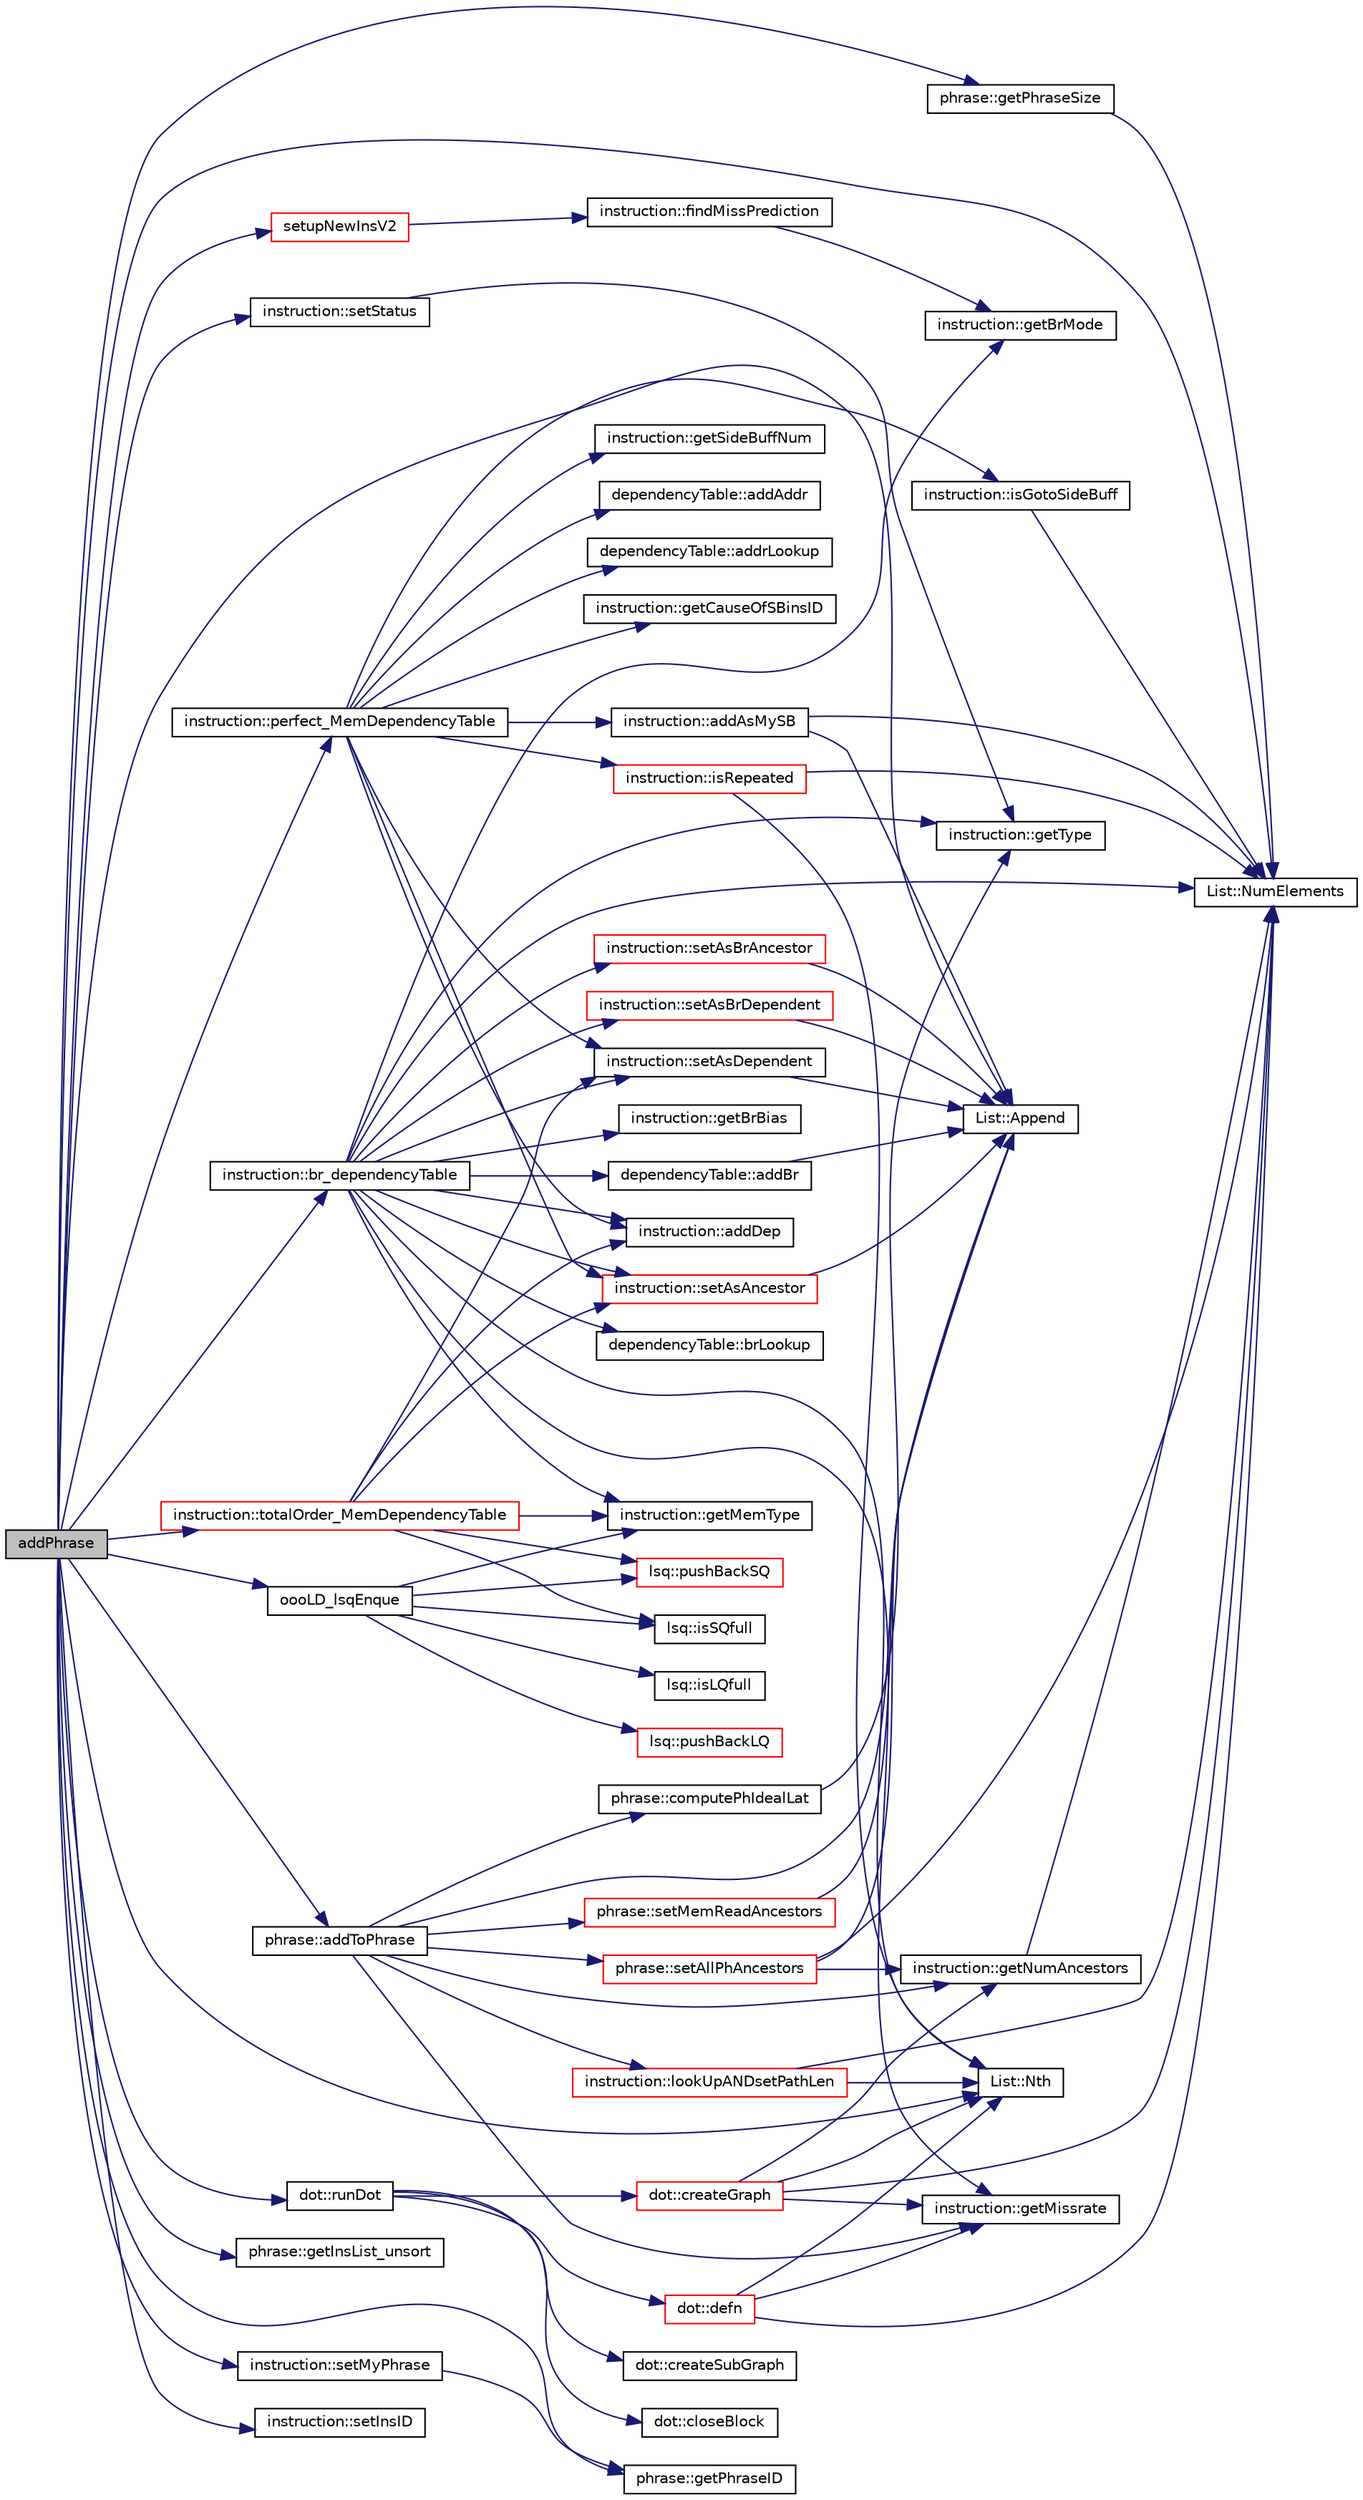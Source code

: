 digraph G
{
  edge [fontname="Helvetica",fontsize="10",labelfontname="Helvetica",labelfontsize="10"];
  node [fontname="Helvetica",fontsize="10",shape=record];
  rankdir=LR;
  Node1 [label="addPhrase",height=0.2,width=0.4,color="black", fillcolor="grey75", style="filled" fontcolor="black"];
  Node1 -> Node2 [color="midnightblue",fontsize="10",style="solid",fontname="Helvetica"];
  Node2 [label="phrase::addToPhrase",height=0.2,width=0.4,color="black", fillcolor="white", style="filled",URL="$classphrase.html#a747fdf8e7ac40b4bad71d20129ae0e73"];
  Node2 -> Node3 [color="midnightblue",fontsize="10",style="solid",fontname="Helvetica"];
  Node3 [label="List::Append",height=0.2,width=0.4,color="black", fillcolor="white", style="filled",URL="$classList.html#a473190098e38206d0125b0737245e613"];
  Node2 -> Node4 [color="midnightblue",fontsize="10",style="solid",fontname="Helvetica"];
  Node4 [label="phrase::computePhIdealLat",height=0.2,width=0.4,color="black", fillcolor="white", style="filled",URL="$classphrase.html#a3802e4135d44de3591bf71a939b37123"];
  Node4 -> Node5 [color="midnightblue",fontsize="10",style="solid",fontname="Helvetica"];
  Node5 [label="instruction::getType",height=0.2,width=0.4,color="black", fillcolor="white", style="filled",URL="$classinstruction.html#a47623362d505a662b974624f81288389"];
  Node2 -> Node6 [color="midnightblue",fontsize="10",style="solid",fontname="Helvetica"];
  Node6 [label="instruction::getMissrate",height=0.2,width=0.4,color="black", fillcolor="white", style="filled",URL="$classinstruction.html#a7f04521e22bec22c519fdc44d7c8b83a"];
  Node2 -> Node7 [color="midnightblue",fontsize="10",style="solid",fontname="Helvetica"];
  Node7 [label="instruction::getNumAncestors",height=0.2,width=0.4,color="black", fillcolor="white", style="filled",URL="$classinstruction.html#a2e29e3536ad20c65b6c7b76ba6e37ad8"];
  Node7 -> Node8 [color="midnightblue",fontsize="10",style="solid",fontname="Helvetica"];
  Node8 [label="List::NumElements",height=0.2,width=0.4,color="black", fillcolor="white", style="filled",URL="$classList.html#ac2e9d50f703b01bf643fa6ce50837c26"];
  Node2 -> Node9 [color="midnightblue",fontsize="10",style="solid",fontname="Helvetica"];
  Node9 [label="instruction::lookUpANDsetPathLen",height=0.2,width=0.4,color="red", fillcolor="white", style="filled",URL="$classinstruction.html#aad7cdb8a4cb4aa3f6fa92ceba462a106"];
  Node9 -> Node10 [color="midnightblue",fontsize="10",style="solid",fontname="Helvetica"];
  Node10 [label="List::Nth",height=0.2,width=0.4,color="black", fillcolor="white", style="filled",URL="$classList.html#a5eb964816de33c85e1d46658ddf8c6c4"];
  Node9 -> Node8 [color="midnightblue",fontsize="10",style="solid",fontname="Helvetica"];
  Node2 -> Node11 [color="midnightblue",fontsize="10",style="solid",fontname="Helvetica"];
  Node11 [label="phrase::setAllPhAncestors",height=0.2,width=0.4,color="red", fillcolor="white", style="filled",URL="$classphrase.html#a6e02c8bca1014c332e8d137be57193a4"];
  Node11 -> Node3 [color="midnightblue",fontsize="10",style="solid",fontname="Helvetica"];
  Node11 -> Node7 [color="midnightblue",fontsize="10",style="solid",fontname="Helvetica"];
  Node11 -> Node8 [color="midnightblue",fontsize="10",style="solid",fontname="Helvetica"];
  Node2 -> Node12 [color="midnightblue",fontsize="10",style="solid",fontname="Helvetica"];
  Node12 [label="phrase::setMemReadAncestors",height=0.2,width=0.4,color="red", fillcolor="white", style="filled",URL="$classphrase.html#a486ed90f05206280c5a03441acd3f181"];
  Node12 -> Node3 [color="midnightblue",fontsize="10",style="solid",fontname="Helvetica"];
  Node1 -> Node3 [color="midnightblue",fontsize="10",style="solid",fontname="Helvetica"];
  Node1 -> Node13 [color="midnightblue",fontsize="10",style="solid",fontname="Helvetica"];
  Node13 [label="instruction::br_dependencyTable",height=0.2,width=0.4,color="black", fillcolor="white", style="filled",URL="$classinstruction.html#a578f14a412f7d77a1e87aa52af78eade"];
  Node13 -> Node14 [color="midnightblue",fontsize="10",style="solid",fontname="Helvetica"];
  Node14 [label="dependencyTable::addBr",height=0.2,width=0.4,color="black", fillcolor="white", style="filled",URL="$classdependencyTable.html#a68cb3b1cdf38c24d1bfd5913112f6f24"];
  Node14 -> Node3 [color="midnightblue",fontsize="10",style="solid",fontname="Helvetica"];
  Node13 -> Node15 [color="midnightblue",fontsize="10",style="solid",fontname="Helvetica"];
  Node15 [label="instruction::addDep",height=0.2,width=0.4,color="black", fillcolor="white", style="filled",URL="$classinstruction.html#aeb756cec429aca99a341f069df268465"];
  Node13 -> Node16 [color="midnightblue",fontsize="10",style="solid",fontname="Helvetica"];
  Node16 [label="dependencyTable::brLookup",height=0.2,width=0.4,color="black", fillcolor="white", style="filled",URL="$classdependencyTable.html#a7896f0b48411dcb469ebb2647b84541c"];
  Node13 -> Node17 [color="midnightblue",fontsize="10",style="solid",fontname="Helvetica"];
  Node17 [label="instruction::getBrBias",height=0.2,width=0.4,color="black", fillcolor="white", style="filled",URL="$classinstruction.html#ac75c130a63a934b5e7e6ea4317a92a73"];
  Node13 -> Node18 [color="midnightblue",fontsize="10",style="solid",fontname="Helvetica"];
  Node18 [label="instruction::getBrMode",height=0.2,width=0.4,color="black", fillcolor="white", style="filled",URL="$classinstruction.html#a5ec270309f416ce62db5ea8e6478819d"];
  Node13 -> Node19 [color="midnightblue",fontsize="10",style="solid",fontname="Helvetica"];
  Node19 [label="instruction::getMemType",height=0.2,width=0.4,color="black", fillcolor="white", style="filled",URL="$classinstruction.html#a8051847b8731d697107d682564a7385f"];
  Node13 -> Node6 [color="midnightblue",fontsize="10",style="solid",fontname="Helvetica"];
  Node13 -> Node5 [color="midnightblue",fontsize="10",style="solid",fontname="Helvetica"];
  Node13 -> Node10 [color="midnightblue",fontsize="10",style="solid",fontname="Helvetica"];
  Node13 -> Node8 [color="midnightblue",fontsize="10",style="solid",fontname="Helvetica"];
  Node13 -> Node20 [color="midnightblue",fontsize="10",style="solid",fontname="Helvetica"];
  Node20 [label="instruction::setAsAncestor",height=0.2,width=0.4,color="red", fillcolor="white", style="filled",URL="$classinstruction.html#aee7e55cf32812b46267a22bcb53da670"];
  Node20 -> Node3 [color="midnightblue",fontsize="10",style="solid",fontname="Helvetica"];
  Node13 -> Node21 [color="midnightblue",fontsize="10",style="solid",fontname="Helvetica"];
  Node21 [label="instruction::setAsBrAncestor",height=0.2,width=0.4,color="red", fillcolor="white", style="filled",URL="$classinstruction.html#a508aeb795698276978932acb2d81cfe2"];
  Node21 -> Node3 [color="midnightblue",fontsize="10",style="solid",fontname="Helvetica"];
  Node13 -> Node22 [color="midnightblue",fontsize="10",style="solid",fontname="Helvetica"];
  Node22 [label="instruction::setAsBrDependent",height=0.2,width=0.4,color="red", fillcolor="white", style="filled",URL="$classinstruction.html#af3e4f5b3744955fa671e22f75da8b0a5"];
  Node22 -> Node3 [color="midnightblue",fontsize="10",style="solid",fontname="Helvetica"];
  Node13 -> Node23 [color="midnightblue",fontsize="10",style="solid",fontname="Helvetica"];
  Node23 [label="instruction::setAsDependent",height=0.2,width=0.4,color="black", fillcolor="white", style="filled",URL="$classinstruction.html#ab2ba6828f1256186a787d933a6ca0868"];
  Node23 -> Node3 [color="midnightblue",fontsize="10",style="solid",fontname="Helvetica"];
  Node1 -> Node24 [color="midnightblue",fontsize="10",style="solid",fontname="Helvetica"];
  Node24 [label="phrase::getInsList_unsort",height=0.2,width=0.4,color="black", fillcolor="white", style="filled",URL="$classphrase.html#acc24a3eb40ef0fbccecaca50ebe3fd81"];
  Node1 -> Node25 [color="midnightblue",fontsize="10",style="solid",fontname="Helvetica"];
  Node25 [label="phrase::getPhraseID",height=0.2,width=0.4,color="black", fillcolor="white", style="filled",URL="$classphrase.html#af752a00d3a1ec5ff1df4614ceb959027"];
  Node1 -> Node26 [color="midnightblue",fontsize="10",style="solid",fontname="Helvetica"];
  Node26 [label="phrase::getPhraseSize",height=0.2,width=0.4,color="black", fillcolor="white", style="filled",URL="$classphrase.html#acb8ddc582eefcd2c65366319f89465f9"];
  Node26 -> Node8 [color="midnightblue",fontsize="10",style="solid",fontname="Helvetica"];
  Node1 -> Node10 [color="midnightblue",fontsize="10",style="solid",fontname="Helvetica"];
  Node1 -> Node8 [color="midnightblue",fontsize="10",style="solid",fontname="Helvetica"];
  Node1 -> Node27 [color="midnightblue",fontsize="10",style="solid",fontname="Helvetica"];
  Node27 [label="oooLD_lsqEnque",height=0.2,width=0.4,color="black", fillcolor="white", style="filled",URL="$oooLD__lsq__ctrl_8cpp.html#a7a106e3227c6b993bfcfcdb3d72889b6"];
  Node27 -> Node19 [color="midnightblue",fontsize="10",style="solid",fontname="Helvetica"];
  Node27 -> Node28 [color="midnightblue",fontsize="10",style="solid",fontname="Helvetica"];
  Node28 [label="lsq::isLQfull",height=0.2,width=0.4,color="black", fillcolor="white", style="filled",URL="$classlsq.html#af9716eece00fa2c3782af7eac2584f56"];
  Node27 -> Node29 [color="midnightblue",fontsize="10",style="solid",fontname="Helvetica"];
  Node29 [label="lsq::isSQfull",height=0.2,width=0.4,color="black", fillcolor="white", style="filled",URL="$classlsq.html#afc76def93e0f2ac0c56a92e1dc8d7efd"];
  Node27 -> Node30 [color="midnightblue",fontsize="10",style="solid",fontname="Helvetica"];
  Node30 [label="lsq::pushBackLQ",height=0.2,width=0.4,color="red", fillcolor="white", style="filled",URL="$classlsq.html#afd8f458e37a4132439d67b346950e7b8"];
  Node27 -> Node31 [color="midnightblue",fontsize="10",style="solid",fontname="Helvetica"];
  Node31 [label="lsq::pushBackSQ",height=0.2,width=0.4,color="red", fillcolor="white", style="filled",URL="$classlsq.html#a9a3ea7ed05bbcf12b332a18fc84a317a"];
  Node1 -> Node32 [color="midnightblue",fontsize="10",style="solid",fontname="Helvetica"];
  Node32 [label="instruction::perfect_MemDependencyTable",height=0.2,width=0.4,color="black", fillcolor="white", style="filled",URL="$classinstruction.html#a213dc8dc75e0df8b8be759462b3cb8b9"];
  Node32 -> Node33 [color="midnightblue",fontsize="10",style="solid",fontname="Helvetica"];
  Node33 [label="dependencyTable::addAddr",height=0.2,width=0.4,color="black", fillcolor="white", style="filled",URL="$classdependencyTable.html#a2152aa2490daef06772595e126e6e024"];
  Node32 -> Node34 [color="midnightblue",fontsize="10",style="solid",fontname="Helvetica"];
  Node34 [label="instruction::addAsMySB",height=0.2,width=0.4,color="black", fillcolor="white", style="filled",URL="$classinstruction.html#a3498bf7e8b209d7912ef7c0bc977b5b2"];
  Node34 -> Node3 [color="midnightblue",fontsize="10",style="solid",fontname="Helvetica"];
  Node34 -> Node8 [color="midnightblue",fontsize="10",style="solid",fontname="Helvetica"];
  Node32 -> Node15 [color="midnightblue",fontsize="10",style="solid",fontname="Helvetica"];
  Node32 -> Node35 [color="midnightblue",fontsize="10",style="solid",fontname="Helvetica"];
  Node35 [label="dependencyTable::addrLookup",height=0.2,width=0.4,color="black", fillcolor="white", style="filled",URL="$classdependencyTable.html#ad5215d3493ae1b82e37e673b33fd6892"];
  Node32 -> Node36 [color="midnightblue",fontsize="10",style="solid",fontname="Helvetica"];
  Node36 [label="instruction::getCauseOfSBinsID",height=0.2,width=0.4,color="black", fillcolor="white", style="filled",URL="$classinstruction.html#a985a2aa4c8de04b094e19706661db0a3"];
  Node32 -> Node37 [color="midnightblue",fontsize="10",style="solid",fontname="Helvetica"];
  Node37 [label="instruction::getSideBuffNum",height=0.2,width=0.4,color="black", fillcolor="white", style="filled",URL="$classinstruction.html#ae70e85f10d54bf8f323110dd8ecd7d14"];
  Node32 -> Node38 [color="midnightblue",fontsize="10",style="solid",fontname="Helvetica"];
  Node38 [label="instruction::isGotoSideBuff",height=0.2,width=0.4,color="black", fillcolor="white", style="filled",URL="$classinstruction.html#aa6a5b8a0b7f5af780d1593890e87d6a1"];
  Node38 -> Node8 [color="midnightblue",fontsize="10",style="solid",fontname="Helvetica"];
  Node32 -> Node39 [color="midnightblue",fontsize="10",style="solid",fontname="Helvetica"];
  Node39 [label="instruction::isRepeated",height=0.2,width=0.4,color="red", fillcolor="white", style="filled",URL="$classinstruction.html#a8d938a7c74c2bd36d0e5565cf933d9d5"];
  Node39 -> Node10 [color="midnightblue",fontsize="10",style="solid",fontname="Helvetica"];
  Node39 -> Node8 [color="midnightblue",fontsize="10",style="solid",fontname="Helvetica"];
  Node32 -> Node20 [color="midnightblue",fontsize="10",style="solid",fontname="Helvetica"];
  Node32 -> Node23 [color="midnightblue",fontsize="10",style="solid",fontname="Helvetica"];
  Node1 -> Node40 [color="midnightblue",fontsize="10",style="solid",fontname="Helvetica"];
  Node40 [label="dot::runDot",height=0.2,width=0.4,color="black", fillcolor="white", style="filled",URL="$classdot.html#a23bb05ec40259de7239b166b664bfdb4"];
  Node40 -> Node41 [color="midnightblue",fontsize="10",style="solid",fontname="Helvetica"];
  Node41 [label="dot::closeBlock",height=0.2,width=0.4,color="black", fillcolor="white", style="filled",URL="$classdot.html#acc4e61396656da0a5a0ec085c88e414e"];
  Node40 -> Node42 [color="midnightblue",fontsize="10",style="solid",fontname="Helvetica"];
  Node42 [label="dot::createGraph",height=0.2,width=0.4,color="red", fillcolor="white", style="filled",URL="$classdot.html#aac4be16ebdd60983177619a8b7df658f"];
  Node42 -> Node6 [color="midnightblue",fontsize="10",style="solid",fontname="Helvetica"];
  Node42 -> Node7 [color="midnightblue",fontsize="10",style="solid",fontname="Helvetica"];
  Node42 -> Node10 [color="midnightblue",fontsize="10",style="solid",fontname="Helvetica"];
  Node42 -> Node8 [color="midnightblue",fontsize="10",style="solid",fontname="Helvetica"];
  Node40 -> Node43 [color="midnightblue",fontsize="10",style="solid",fontname="Helvetica"];
  Node43 [label="dot::createSubGraph",height=0.2,width=0.4,color="black", fillcolor="white", style="filled",URL="$classdot.html#a589a9b85d00d4072fd1eecf3b4b90bf0"];
  Node40 -> Node44 [color="midnightblue",fontsize="10",style="solid",fontname="Helvetica"];
  Node44 [label="dot::defn",height=0.2,width=0.4,color="red", fillcolor="white", style="filled",URL="$classdot.html#a0f2386ca3194247a3e8cb8bf05749a5e"];
  Node44 -> Node6 [color="midnightblue",fontsize="10",style="solid",fontname="Helvetica"];
  Node44 -> Node10 [color="midnightblue",fontsize="10",style="solid",fontname="Helvetica"];
  Node44 -> Node8 [color="midnightblue",fontsize="10",style="solid",fontname="Helvetica"];
  Node1 -> Node45 [color="midnightblue",fontsize="10",style="solid",fontname="Helvetica"];
  Node45 [label="instruction::setInsID",height=0.2,width=0.4,color="black", fillcolor="white", style="filled",URL="$classinstruction.html#a3ad74e598e69178490590655303466a1"];
  Node1 -> Node46 [color="midnightblue",fontsize="10",style="solid",fontname="Helvetica"];
  Node46 [label="instruction::setMyPhrase",height=0.2,width=0.4,color="black", fillcolor="white", style="filled",URL="$classinstruction.html#aa2c3a45485ab0112df0187f08fd8a143"];
  Node46 -> Node25 [color="midnightblue",fontsize="10",style="solid",fontname="Helvetica"];
  Node1 -> Node47 [color="midnightblue",fontsize="10",style="solid",fontname="Helvetica"];
  Node47 [label="instruction::setStatus",height=0.2,width=0.4,color="black", fillcolor="white", style="filled",URL="$classinstruction.html#ab4b1bbe98c775d3a1fab0ed281a4ad4f"];
  Node47 -> Node5 [color="midnightblue",fontsize="10",style="solid",fontname="Helvetica"];
  Node1 -> Node48 [color="midnightblue",fontsize="10",style="solid",fontname="Helvetica"];
  Node48 [label="setupNewInsV2",height=0.2,width=0.4,color="red", fillcolor="white", style="filled",URL="$bkEnd_8cpp.html#ab5a65ee867edd1ec1db1265dd7ca57d2"];
  Node48 -> Node49 [color="midnightblue",fontsize="10",style="solid",fontname="Helvetica"];
  Node49 [label="instruction::findMissPrediction",height=0.2,width=0.4,color="black", fillcolor="white", style="filled",URL="$classinstruction.html#ad37eea00676b66636402b18826c4ca2c"];
  Node49 -> Node18 [color="midnightblue",fontsize="10",style="solid",fontname="Helvetica"];
  Node1 -> Node50 [color="midnightblue",fontsize="10",style="solid",fontname="Helvetica"];
  Node50 [label="instruction::totalOrder_MemDependencyTable",height=0.2,width=0.4,color="red", fillcolor="white", style="filled",URL="$classinstruction.html#a939213a50cdd3a5e31f6d543d5408b15"];
  Node50 -> Node15 [color="midnightblue",fontsize="10",style="solid",fontname="Helvetica"];
  Node50 -> Node19 [color="midnightblue",fontsize="10",style="solid",fontname="Helvetica"];
  Node50 -> Node29 [color="midnightblue",fontsize="10",style="solid",fontname="Helvetica"];
  Node50 -> Node31 [color="midnightblue",fontsize="10",style="solid",fontname="Helvetica"];
  Node50 -> Node20 [color="midnightblue",fontsize="10",style="solid",fontname="Helvetica"];
  Node50 -> Node23 [color="midnightblue",fontsize="10",style="solid",fontname="Helvetica"];
}
